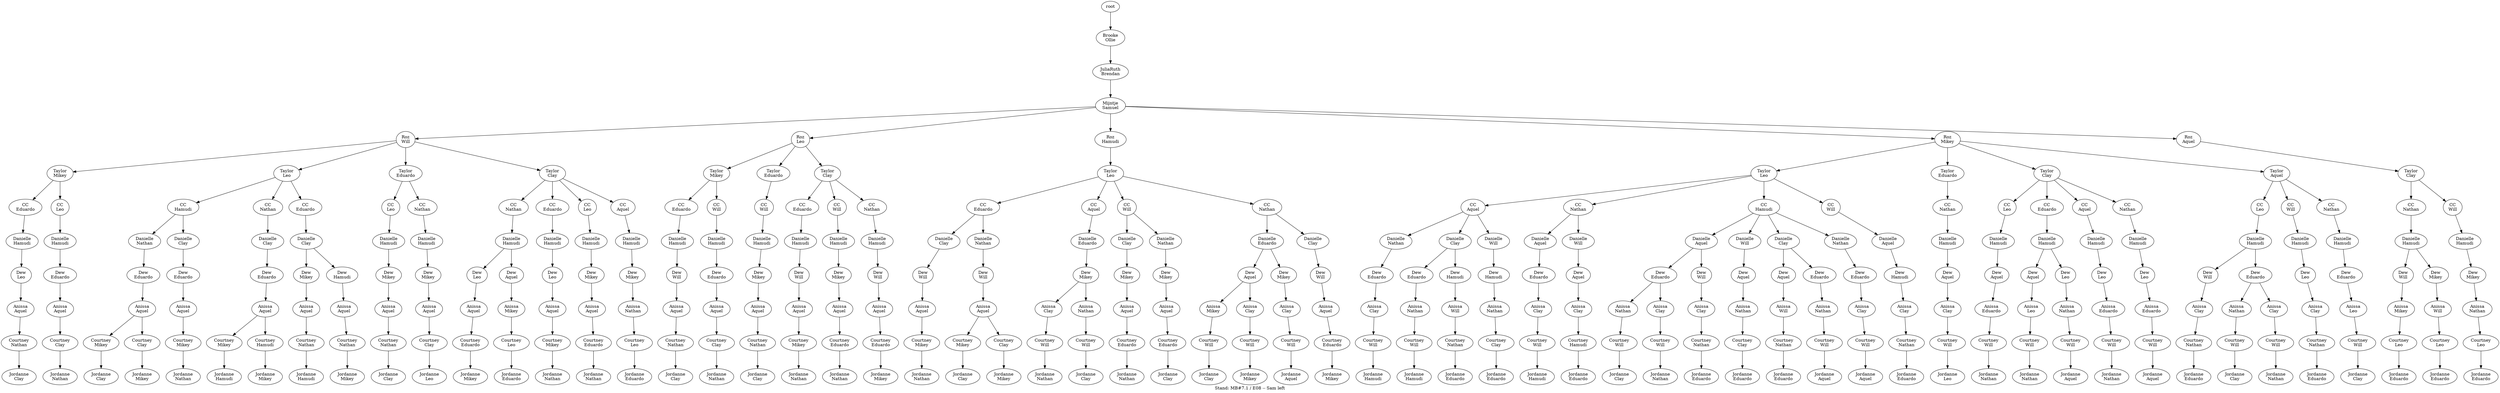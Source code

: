 digraph D { labelloc="b"; label="Stand: MB#7.1 / E08 -- Sam left"; ranksep=0.8;
"root/8"[label="Brooke\nOllie"]
"root" -> "root/8";
"root/8/1"[label="JuliaRuth\nBrendan"]
"root/8" -> "root/8/1";
"root/8/1/9"[label="Mijntje\nSamuel"]
"root/8/1" -> "root/8/1/9";
"root/8/1/9/10"[label="Roz\nWill"]
"root/8/1/9" -> "root/8/1/9/10";
"root/8/1/9/10/6"[label="Taylor\nMikey"]
"root/8/1/9/10" -> "root/8/1/9/10/6";
"root/8/1/9/10/6/3"[label="CC\nEduardo"]
"root/8/1/9/10/6" -> "root/8/1/9/10/6/3";
"root/8/1/9/10/6/3/4"[label="Danielle\nHamudi"]
"root/8/1/9/10/6/3" -> "root/8/1/9/10/6/3/4";
"root/8/1/9/10/6/3/4/5"[label="Dew\nLeo"]
"root/8/1/9/10/6/3/4" -> "root/8/1/9/10/6/3/4/5";
"root/8/1/9/10/6/3/4/5/0"[label="Anissa\nAquel"]
"root/8/1/9/10/6/3/4/5" -> "root/8/1/9/10/6/3/4/5/0";
"root/8/1/9/10/6/3/4/5/0/7"[label="Courtney\nNathan"]
"root/8/1/9/10/6/3/4/5/0" -> "root/8/1/9/10/6/3/4/5/0/7";
"root/8/1/9/10/6/3/4/5/0/7/2"[label="Jordanne\nClay"]
"root/8/1/9/10/6/3/4/5/0/7" -> "root/8/1/9/10/6/3/4/5/0/7/2";
"root/8/1/9/10/6/5"[label="CC\nLeo"]
"root/8/1/9/10/6" -> "root/8/1/9/10/6/5";
"root/8/1/9/10/6/5/4"[label="Danielle\nHamudi"]
"root/8/1/9/10/6/5" -> "root/8/1/9/10/6/5/4";
"root/8/1/9/10/6/5/4/3"[label="Dew\nEduardo"]
"root/8/1/9/10/6/5/4" -> "root/8/1/9/10/6/5/4/3";
"root/8/1/9/10/6/5/4/3/0"[label="Anissa\nAquel"]
"root/8/1/9/10/6/5/4/3" -> "root/8/1/9/10/6/5/4/3/0";
"root/8/1/9/10/6/5/4/3/0/2"[label="Courtney\nClay"]
"root/8/1/9/10/6/5/4/3/0" -> "root/8/1/9/10/6/5/4/3/0/2";
"root/8/1/9/10/6/5/4/3/0/2/7"[label="Jordanne\nNathan"]
"root/8/1/9/10/6/5/4/3/0/2" -> "root/8/1/9/10/6/5/4/3/0/2/7";
"root/8/1/9/5"[label="Roz\nLeo"]
"root/8/1/9" -> "root/8/1/9/5";
"root/8/1/9/5/6"[label="Taylor\nMikey"]
"root/8/1/9/5" -> "root/8/1/9/5/6";
"root/8/1/9/5/6/3"[label="CC\nEduardo"]
"root/8/1/9/5/6" -> "root/8/1/9/5/6/3";
"root/8/1/9/5/6/3/4"[label="Danielle\nHamudi"]
"root/8/1/9/5/6/3" -> "root/8/1/9/5/6/3/4";
"root/8/1/9/5/6/3/4/10"[label="Dew\nWill"]
"root/8/1/9/5/6/3/4" -> "root/8/1/9/5/6/3/4/10";
"root/8/1/9/5/6/3/4/10/0"[label="Anissa\nAquel"]
"root/8/1/9/5/6/3/4/10" -> "root/8/1/9/5/6/3/4/10/0";
"root/8/1/9/5/6/3/4/10/0/7"[label="Courtney\nNathan"]
"root/8/1/9/5/6/3/4/10/0" -> "root/8/1/9/5/6/3/4/10/0/7";
"root/8/1/9/5/6/3/4/10/0/7/2"[label="Jordanne\nClay"]
"root/8/1/9/5/6/3/4/10/0/7" -> "root/8/1/9/5/6/3/4/10/0/7/2";
"root/8/1/9/5/6/10"[label="CC\nWill"]
"root/8/1/9/5/6" -> "root/8/1/9/5/6/10";
"root/8/1/9/5/6/10/4"[label="Danielle\nHamudi"]
"root/8/1/9/5/6/10" -> "root/8/1/9/5/6/10/4";
"root/8/1/9/5/6/10/4/3"[label="Dew\nEduardo"]
"root/8/1/9/5/6/10/4" -> "root/8/1/9/5/6/10/4/3";
"root/8/1/9/5/6/10/4/3/0"[label="Anissa\nAquel"]
"root/8/1/9/5/6/10/4/3" -> "root/8/1/9/5/6/10/4/3/0";
"root/8/1/9/5/6/10/4/3/0/2"[label="Courtney\nClay"]
"root/8/1/9/5/6/10/4/3/0" -> "root/8/1/9/5/6/10/4/3/0/2";
"root/8/1/9/5/6/10/4/3/0/2/7"[label="Jordanne\nNathan"]
"root/8/1/9/5/6/10/4/3/0/2" -> "root/8/1/9/5/6/10/4/3/0/2/7";
"root/8/1/9/10/5"[label="Taylor\nLeo"]
"root/8/1/9/10" -> "root/8/1/9/10/5";
"root/8/1/9/10/5/4"[label="CC\nHamudi"]
"root/8/1/9/10/5" -> "root/8/1/9/10/5/4";
"root/8/1/9/10/5/4/7"[label="Danielle\nNathan"]
"root/8/1/9/10/5/4" -> "root/8/1/9/10/5/4/7";
"root/8/1/9/10/5/4/7/3"[label="Dew\nEduardo"]
"root/8/1/9/10/5/4/7" -> "root/8/1/9/10/5/4/7/3";
"root/8/1/9/10/5/4/7/3/0"[label="Anissa\nAquel"]
"root/8/1/9/10/5/4/7/3" -> "root/8/1/9/10/5/4/7/3/0";
"root/8/1/9/10/5/4/7/3/0/6"[label="Courtney\nMikey"]
"root/8/1/9/10/5/4/7/3/0" -> "root/8/1/9/10/5/4/7/3/0/6";
"root/8/1/9/10/5/4/7/3/0/6/2"[label="Jordanne\nClay"]
"root/8/1/9/10/5/4/7/3/0/6" -> "root/8/1/9/10/5/4/7/3/0/6/2";
"root/8/1/9/10/5/7"[label="CC\nNathan"]
"root/8/1/9/10/5" -> "root/8/1/9/10/5/7";
"root/8/1/9/10/5/7/2"[label="Danielle\nClay"]
"root/8/1/9/10/5/7" -> "root/8/1/9/10/5/7/2";
"root/8/1/9/10/5/7/2/3"[label="Dew\nEduardo"]
"root/8/1/9/10/5/7/2" -> "root/8/1/9/10/5/7/2/3";
"root/8/1/9/10/5/7/2/3/0"[label="Anissa\nAquel"]
"root/8/1/9/10/5/7/2/3" -> "root/8/1/9/10/5/7/2/3/0";
"root/8/1/9/10/5/7/2/3/0/6"[label="Courtney\nMikey"]
"root/8/1/9/10/5/7/2/3/0" -> "root/8/1/9/10/5/7/2/3/0/6";
"root/8/1/9/10/5/7/2/3/0/6/4"[label="Jordanne\nHamudi"]
"root/8/1/9/10/5/7/2/3/0/6" -> "root/8/1/9/10/5/7/2/3/0/6/4";
"root/8/1/9/10/5/3"[label="CC\nEduardo"]
"root/8/1/9/10/5" -> "root/8/1/9/10/5/3";
"root/8/1/9/10/5/3/2"[label="Danielle\nClay"]
"root/8/1/9/10/5/3" -> "root/8/1/9/10/5/3/2";
"root/8/1/9/10/5/3/2/6"[label="Dew\nMikey"]
"root/8/1/9/10/5/3/2" -> "root/8/1/9/10/5/3/2/6";
"root/8/1/9/10/5/3/2/6/0"[label="Anissa\nAquel"]
"root/8/1/9/10/5/3/2/6" -> "root/8/1/9/10/5/3/2/6/0";
"root/8/1/9/10/5/3/2/6/0/7"[label="Courtney\nNathan"]
"root/8/1/9/10/5/3/2/6/0" -> "root/8/1/9/10/5/3/2/6/0/7";
"root/8/1/9/10/5/3/2/6/0/7/4"[label="Jordanne\nHamudi"]
"root/8/1/9/10/5/3/2/6/0/7" -> "root/8/1/9/10/5/3/2/6/0/7/4";
"root/8/1/9/10/5/4/2"[label="Danielle\nClay"]
"root/8/1/9/10/5/4" -> "root/8/1/9/10/5/4/2";
"root/8/1/9/10/5/4/2/3"[label="Dew\nEduardo"]
"root/8/1/9/10/5/4/2" -> "root/8/1/9/10/5/4/2/3";
"root/8/1/9/10/5/4/2/3/0"[label="Anissa\nAquel"]
"root/8/1/9/10/5/4/2/3" -> "root/8/1/9/10/5/4/2/3/0";
"root/8/1/9/10/5/4/2/3/0/6"[label="Courtney\nMikey"]
"root/8/1/9/10/5/4/2/3/0" -> "root/8/1/9/10/5/4/2/3/0/6";
"root/8/1/9/10/5/4/2/3/0/6/7"[label="Jordanne\nNathan"]
"root/8/1/9/10/5/4/2/3/0/6" -> "root/8/1/9/10/5/4/2/3/0/6/7";
"root/8/1/9/10/5/3/2/4"[label="Dew\nHamudi"]
"root/8/1/9/10/5/3/2" -> "root/8/1/9/10/5/3/2/4";
"root/8/1/9/10/5/3/2/4/0"[label="Anissa\nAquel"]
"root/8/1/9/10/5/3/2/4" -> "root/8/1/9/10/5/3/2/4/0";
"root/8/1/9/10/5/3/2/4/0/7"[label="Courtney\nNathan"]
"root/8/1/9/10/5/3/2/4/0" -> "root/8/1/9/10/5/3/2/4/0/7";
"root/8/1/9/10/5/3/2/4/0/7/6"[label="Jordanne\nMikey"]
"root/8/1/9/10/5/3/2/4/0/7" -> "root/8/1/9/10/5/3/2/4/0/7/6";
"root/8/1/9/10/5/7/2/3/0/4"[label="Courtney\nHamudi"]
"root/8/1/9/10/5/7/2/3/0" -> "root/8/1/9/10/5/7/2/3/0/4";
"root/8/1/9/10/5/7/2/3/0/4/6"[label="Jordanne\nMikey"]
"root/8/1/9/10/5/7/2/3/0/4" -> "root/8/1/9/10/5/7/2/3/0/4/6";
"root/8/1/9/10/5/4/7/3/0/2"[label="Courtney\nClay"]
"root/8/1/9/10/5/4/7/3/0" -> "root/8/1/9/10/5/4/7/3/0/2";
"root/8/1/9/10/5/4/7/3/0/2/6"[label="Jordanne\nMikey"]
"root/8/1/9/10/5/4/7/3/0/2" -> "root/8/1/9/10/5/4/7/3/0/2/6";
"root/8/1/9/4"[label="Roz\nHamudi"]
"root/8/1/9" -> "root/8/1/9/4";
"root/8/1/9/4/5"[label="Taylor\nLeo"]
"root/8/1/9/4" -> "root/8/1/9/4/5";
"root/8/1/9/4/5/3"[label="CC\nEduardo"]
"root/8/1/9/4/5" -> "root/8/1/9/4/5/3";
"root/8/1/9/4/5/3/2"[label="Danielle\nClay"]
"root/8/1/9/4/5/3" -> "root/8/1/9/4/5/3/2";
"root/8/1/9/4/5/3/2/10"[label="Dew\nWill"]
"root/8/1/9/4/5/3/2" -> "root/8/1/9/4/5/3/2/10";
"root/8/1/9/4/5/3/2/10/0"[label="Anissa\nAquel"]
"root/8/1/9/4/5/3/2/10" -> "root/8/1/9/4/5/3/2/10/0";
"root/8/1/9/4/5/3/2/10/0/6"[label="Courtney\nMikey"]
"root/8/1/9/4/5/3/2/10/0" -> "root/8/1/9/4/5/3/2/10/0/6";
"root/8/1/9/4/5/3/2/10/0/6/7"[label="Jordanne\nNathan"]
"root/8/1/9/4/5/3/2/10/0/6" -> "root/8/1/9/4/5/3/2/10/0/6/7";
"root/8/1/9/4/5/0"[label="CC\nAquel"]
"root/8/1/9/4/5" -> "root/8/1/9/4/5/0";
"root/8/1/9/4/5/0/3"[label="Danielle\nEduardo"]
"root/8/1/9/4/5/0" -> "root/8/1/9/4/5/0/3";
"root/8/1/9/4/5/0/3/6"[label="Dew\nMikey"]
"root/8/1/9/4/5/0/3" -> "root/8/1/9/4/5/0/3/6";
"root/8/1/9/4/5/0/3/6/2"[label="Anissa\nClay"]
"root/8/1/9/4/5/0/3/6" -> "root/8/1/9/4/5/0/3/6/2";
"root/8/1/9/4/5/0/3/6/2/10"[label="Courtney\nWill"]
"root/8/1/9/4/5/0/3/6/2" -> "root/8/1/9/4/5/0/3/6/2/10";
"root/8/1/9/4/5/0/3/6/2/10/7"[label="Jordanne\nNathan"]
"root/8/1/9/4/5/0/3/6/2/10" -> "root/8/1/9/4/5/0/3/6/2/10/7";
"root/8/1/9/4/5/10"[label="CC\nWill"]
"root/8/1/9/4/5" -> "root/8/1/9/4/5/10";
"root/8/1/9/4/5/10/2"[label="Danielle\nClay"]
"root/8/1/9/4/5/10" -> "root/8/1/9/4/5/10/2";
"root/8/1/9/4/5/10/2/6"[label="Dew\nMikey"]
"root/8/1/9/4/5/10/2" -> "root/8/1/9/4/5/10/2/6";
"root/8/1/9/4/5/10/2/6/0"[label="Anissa\nAquel"]
"root/8/1/9/4/5/10/2/6" -> "root/8/1/9/4/5/10/2/6/0";
"root/8/1/9/4/5/10/2/6/0/3"[label="Courtney\nEduardo"]
"root/8/1/9/4/5/10/2/6/0" -> "root/8/1/9/4/5/10/2/6/0/3";
"root/8/1/9/4/5/10/2/6/0/3/7"[label="Jordanne\nNathan"]
"root/8/1/9/4/5/10/2/6/0/3" -> "root/8/1/9/4/5/10/2/6/0/3/7";
"root/8/1/9/4/5/7"[label="CC\nNathan"]
"root/8/1/9/4/5" -> "root/8/1/9/4/5/7";
"root/8/1/9/4/5/7/3"[label="Danielle\nEduardo"]
"root/8/1/9/4/5/7" -> "root/8/1/9/4/5/7/3";
"root/8/1/9/4/5/7/3/0"[label="Dew\nAquel"]
"root/8/1/9/4/5/7/3" -> "root/8/1/9/4/5/7/3/0";
"root/8/1/9/4/5/7/3/0/6"[label="Anissa\nMikey"]
"root/8/1/9/4/5/7/3/0" -> "root/8/1/9/4/5/7/3/0/6";
"root/8/1/9/4/5/7/3/0/6/10"[label="Courtney\nWill"]
"root/8/1/9/4/5/7/3/0/6" -> "root/8/1/9/4/5/7/3/0/6/10";
"root/8/1/9/4/5/7/3/0/6/10/2"[label="Jordanne\nClay"]
"root/8/1/9/4/5/7/3/0/6/10" -> "root/8/1/9/4/5/7/3/0/6/10/2";
"root/8/1/9/4/5/3/7"[label="Danielle\nNathan"]
"root/8/1/9/4/5/3" -> "root/8/1/9/4/5/3/7";
"root/8/1/9/4/5/3/7/10"[label="Dew\nWill"]
"root/8/1/9/4/5/3/7" -> "root/8/1/9/4/5/3/7/10";
"root/8/1/9/4/5/3/7/10/0"[label="Anissa\nAquel"]
"root/8/1/9/4/5/3/7/10" -> "root/8/1/9/4/5/3/7/10/0";
"root/8/1/9/4/5/3/7/10/0/6"[label="Courtney\nMikey"]
"root/8/1/9/4/5/3/7/10/0" -> "root/8/1/9/4/5/3/7/10/0/6";
"root/8/1/9/4/5/3/7/10/0/6/2"[label="Jordanne\nClay"]
"root/8/1/9/4/5/3/7/10/0/6" -> "root/8/1/9/4/5/3/7/10/0/6/2";
"root/8/1/9/4/5/10/7"[label="Danielle\nNathan"]
"root/8/1/9/4/5/10" -> "root/8/1/9/4/5/10/7";
"root/8/1/9/4/5/10/7/6"[label="Dew\nMikey"]
"root/8/1/9/4/5/10/7" -> "root/8/1/9/4/5/10/7/6";
"root/8/1/9/4/5/10/7/6/0"[label="Anissa\nAquel"]
"root/8/1/9/4/5/10/7/6" -> "root/8/1/9/4/5/10/7/6/0";
"root/8/1/9/4/5/10/7/6/0/3"[label="Courtney\nEduardo"]
"root/8/1/9/4/5/10/7/6/0" -> "root/8/1/9/4/5/10/7/6/0/3";
"root/8/1/9/4/5/10/7/6/0/3/2"[label="Jordanne\nClay"]
"root/8/1/9/4/5/10/7/6/0/3" -> "root/8/1/9/4/5/10/7/6/0/3/2";
"root/8/1/9/4/5/0/3/6/7"[label="Anissa\nNathan"]
"root/8/1/9/4/5/0/3/6" -> "root/8/1/9/4/5/0/3/6/7";
"root/8/1/9/4/5/0/3/6/7/10"[label="Courtney\nWill"]
"root/8/1/9/4/5/0/3/6/7" -> "root/8/1/9/4/5/0/3/6/7/10";
"root/8/1/9/4/5/0/3/6/7/10/2"[label="Jordanne\nClay"]
"root/8/1/9/4/5/0/3/6/7/10" -> "root/8/1/9/4/5/0/3/6/7/10/2";
"root/8/1/9/4/5/7/3/0/2"[label="Anissa\nClay"]
"root/8/1/9/4/5/7/3/0" -> "root/8/1/9/4/5/7/3/0/2";
"root/8/1/9/4/5/7/3/0/2/10"[label="Courtney\nWill"]
"root/8/1/9/4/5/7/3/0/2" -> "root/8/1/9/4/5/7/3/0/2/10";
"root/8/1/9/4/5/7/3/0/2/10/6"[label="Jordanne\nMikey"]
"root/8/1/9/4/5/7/3/0/2/10" -> "root/8/1/9/4/5/7/3/0/2/10/6";
"root/8/1/9/4/5/7/2"[label="Danielle\nClay"]
"root/8/1/9/4/5/7" -> "root/8/1/9/4/5/7/2";
"root/8/1/9/4/5/7/2/10"[label="Dew\nWill"]
"root/8/1/9/4/5/7/2" -> "root/8/1/9/4/5/7/2/10";
"root/8/1/9/4/5/7/2/10/0"[label="Anissa\nAquel"]
"root/8/1/9/4/5/7/2/10" -> "root/8/1/9/4/5/7/2/10/0";
"root/8/1/9/4/5/7/2/10/0/3"[label="Courtney\nEduardo"]
"root/8/1/9/4/5/7/2/10/0" -> "root/8/1/9/4/5/7/2/10/0/3";
"root/8/1/9/4/5/7/2/10/0/3/6"[label="Jordanne\nMikey"]
"root/8/1/9/4/5/7/2/10/0/3" -> "root/8/1/9/4/5/7/2/10/0/3/6";
"root/8/1/9/4/5/3/7/10/0/2"[label="Courtney\nClay"]
"root/8/1/9/4/5/3/7/10/0" -> "root/8/1/9/4/5/3/7/10/0/2";
"root/8/1/9/4/5/3/7/10/0/2/6"[label="Jordanne\nMikey"]
"root/8/1/9/4/5/3/7/10/0/2" -> "root/8/1/9/4/5/3/7/10/0/2/6";
"root/8/1/9/4/5/7/3/6"[label="Dew\nMikey"]
"root/8/1/9/4/5/7/3" -> "root/8/1/9/4/5/7/3/6";
"root/8/1/9/4/5/7/3/6/2"[label="Anissa\nClay"]
"root/8/1/9/4/5/7/3/6" -> "root/8/1/9/4/5/7/3/6/2";
"root/8/1/9/4/5/7/3/6/2/10"[label="Courtney\nWill"]
"root/8/1/9/4/5/7/3/6/2" -> "root/8/1/9/4/5/7/3/6/2/10";
"root/8/1/9/4/5/7/3/6/2/10/0"[label="Jordanne\nAquel"]
"root/8/1/9/4/5/7/3/6/2/10" -> "root/8/1/9/4/5/7/3/6/2/10/0";
"root/8/1/9/6"[label="Roz\nMikey"]
"root/8/1/9" -> "root/8/1/9/6";
"root/8/1/9/6/5"[label="Taylor\nLeo"]
"root/8/1/9/6" -> "root/8/1/9/6/5";
"root/8/1/9/6/5/0"[label="CC\nAquel"]
"root/8/1/9/6/5" -> "root/8/1/9/6/5/0";
"root/8/1/9/6/5/0/7"[label="Danielle\nNathan"]
"root/8/1/9/6/5/0" -> "root/8/1/9/6/5/0/7";
"root/8/1/9/6/5/0/7/3"[label="Dew\nEduardo"]
"root/8/1/9/6/5/0/7" -> "root/8/1/9/6/5/0/7/3";
"root/8/1/9/6/5/0/7/3/2"[label="Anissa\nClay"]
"root/8/1/9/6/5/0/7/3" -> "root/8/1/9/6/5/0/7/3/2";
"root/8/1/9/6/5/0/7/3/2/10"[label="Courtney\nWill"]
"root/8/1/9/6/5/0/7/3/2" -> "root/8/1/9/6/5/0/7/3/2/10";
"root/8/1/9/6/5/0/7/3/2/10/4"[label="Jordanne\nHamudi"]
"root/8/1/9/6/5/0/7/3/2/10" -> "root/8/1/9/6/5/0/7/3/2/10/4";
"root/8/1/9/6/5/0/2"[label="Danielle\nClay"]
"root/8/1/9/6/5/0" -> "root/8/1/9/6/5/0/2";
"root/8/1/9/6/5/0/2/3"[label="Dew\nEduardo"]
"root/8/1/9/6/5/0/2" -> "root/8/1/9/6/5/0/2/3";
"root/8/1/9/6/5/0/2/3/7"[label="Anissa\nNathan"]
"root/8/1/9/6/5/0/2/3" -> "root/8/1/9/6/5/0/2/3/7";
"root/8/1/9/6/5/0/2/3/7/10"[label="Courtney\nWill"]
"root/8/1/9/6/5/0/2/3/7" -> "root/8/1/9/6/5/0/2/3/7/10";
"root/8/1/9/6/5/0/2/3/7/10/4"[label="Jordanne\nHamudi"]
"root/8/1/9/6/5/0/2/3/7/10" -> "root/8/1/9/6/5/0/2/3/7/10/4";
"root/8/1/9/6/5/7"[label="CC\nNathan"]
"root/8/1/9/6/5" -> "root/8/1/9/6/5/7";
"root/8/1/9/6/5/7/0"[label="Danielle\nAquel"]
"root/8/1/9/6/5/7" -> "root/8/1/9/6/5/7/0";
"root/8/1/9/6/5/7/0/3"[label="Dew\nEduardo"]
"root/8/1/9/6/5/7/0" -> "root/8/1/9/6/5/7/0/3";
"root/8/1/9/6/5/7/0/3/2"[label="Anissa\nClay"]
"root/8/1/9/6/5/7/0/3" -> "root/8/1/9/6/5/7/0/3/2";
"root/8/1/9/6/5/7/0/3/2/10"[label="Courtney\nWill"]
"root/8/1/9/6/5/7/0/3/2" -> "root/8/1/9/6/5/7/0/3/2/10";
"root/8/1/9/6/5/7/0/3/2/10/4"[label="Jordanne\nHamudi"]
"root/8/1/9/6/5/7/0/3/2/10" -> "root/8/1/9/6/5/7/0/3/2/10/4";
"root/8/1/9/6/5/4"[label="CC\nHamudi"]
"root/8/1/9/6/5" -> "root/8/1/9/6/5/4";
"root/8/1/9/6/5/4/0"[label="Danielle\nAquel"]
"root/8/1/9/6/5/4" -> "root/8/1/9/6/5/4/0";
"root/8/1/9/6/5/4/0/3"[label="Dew\nEduardo"]
"root/8/1/9/6/5/4/0" -> "root/8/1/9/6/5/4/0/3";
"root/8/1/9/6/5/4/0/3/7"[label="Anissa\nNathan"]
"root/8/1/9/6/5/4/0/3" -> "root/8/1/9/6/5/4/0/3/7";
"root/8/1/9/6/5/4/0/3/7/10"[label="Courtney\nWill"]
"root/8/1/9/6/5/4/0/3/7" -> "root/8/1/9/6/5/4/0/3/7/10";
"root/8/1/9/6/5/4/0/3/7/10/2"[label="Jordanne\nClay"]
"root/8/1/9/6/5/4/0/3/7/10" -> "root/8/1/9/6/5/4/0/3/7/10/2";
"root/8/1/9/6/5/10"[label="CC\nWill"]
"root/8/1/9/6/5" -> "root/8/1/9/6/5/10";
"root/8/1/9/6/5/10/0"[label="Danielle\nAquel"]
"root/8/1/9/6/5/10" -> "root/8/1/9/6/5/10/0";
"root/8/1/9/6/5/10/0/4"[label="Dew\nHamudi"]
"root/8/1/9/6/5/10/0" -> "root/8/1/9/6/5/10/0/4";
"root/8/1/9/6/5/10/0/4/2"[label="Anissa\nClay"]
"root/8/1/9/6/5/10/0/4" -> "root/8/1/9/6/5/10/0/4/2";
"root/8/1/9/6/5/10/0/4/2/7"[label="Courtney\nNathan"]
"root/8/1/9/6/5/10/0/4/2" -> "root/8/1/9/6/5/10/0/4/2/7";
"root/8/1/9/6/5/10/0/4/2/7/3"[label="Jordanne\nEduardo"]
"root/8/1/9/6/5/10/0/4/2/7" -> "root/8/1/9/6/5/10/0/4/2/7/3";
"root/8/1/9/6/5/0/10"[label="Danielle\nWill"]
"root/8/1/9/6/5/0" -> "root/8/1/9/6/5/0/10";
"root/8/1/9/6/5/0/10/4"[label="Dew\nHamudi"]
"root/8/1/9/6/5/0/10" -> "root/8/1/9/6/5/0/10/4";
"root/8/1/9/6/5/0/10/4/7"[label="Anissa\nNathan"]
"root/8/1/9/6/5/0/10/4" -> "root/8/1/9/6/5/0/10/4/7";
"root/8/1/9/6/5/0/10/4/7/2"[label="Courtney\nClay"]
"root/8/1/9/6/5/0/10/4/7" -> "root/8/1/9/6/5/0/10/4/7/2";
"root/8/1/9/6/5/0/10/4/7/2/3"[label="Jordanne\nEduardo"]
"root/8/1/9/6/5/0/10/4/7/2" -> "root/8/1/9/6/5/0/10/4/7/2/3";
"root/8/1/9/6/5/0/2/4"[label="Dew\nHamudi"]
"root/8/1/9/6/5/0/2" -> "root/8/1/9/6/5/0/2/4";
"root/8/1/9/6/5/0/2/4/10"[label="Anissa\nWill"]
"root/8/1/9/6/5/0/2/4" -> "root/8/1/9/6/5/0/2/4/10";
"root/8/1/9/6/5/0/2/4/10/7"[label="Courtney\nNathan"]
"root/8/1/9/6/5/0/2/4/10" -> "root/8/1/9/6/5/0/2/4/10/7";
"root/8/1/9/6/5/0/2/4/10/7/3"[label="Jordanne\nEduardo"]
"root/8/1/9/6/5/0/2/4/10/7" -> "root/8/1/9/6/5/0/2/4/10/7/3";
"root/8/1/9/6/5/7/10"[label="Danielle\nWill"]
"root/8/1/9/6/5/7" -> "root/8/1/9/6/5/7/10";
"root/8/1/9/6/5/7/10/0"[label="Dew\nAquel"]
"root/8/1/9/6/5/7/10" -> "root/8/1/9/6/5/7/10/0";
"root/8/1/9/6/5/7/10/0/2"[label="Anissa\nClay"]
"root/8/1/9/6/5/7/10/0" -> "root/8/1/9/6/5/7/10/0/2";
"root/8/1/9/6/5/7/10/0/2/4"[label="Courtney\nHamudi"]
"root/8/1/9/6/5/7/10/0/2" -> "root/8/1/9/6/5/7/10/0/2/4";
"root/8/1/9/6/5/7/10/0/2/4/3"[label="Jordanne\nEduardo"]
"root/8/1/9/6/5/7/10/0/2/4" -> "root/8/1/9/6/5/7/10/0/2/4/3";
"root/8/1/9/6/5/4/10"[label="Danielle\nWill"]
"root/8/1/9/6/5/4" -> "root/8/1/9/6/5/4/10";
"root/8/1/9/6/5/4/10/0"[label="Dew\nAquel"]
"root/8/1/9/6/5/4/10" -> "root/8/1/9/6/5/4/10/0";
"root/8/1/9/6/5/4/10/0/7"[label="Anissa\nNathan"]
"root/8/1/9/6/5/4/10/0" -> "root/8/1/9/6/5/4/10/0/7";
"root/8/1/9/6/5/4/10/0/7/2"[label="Courtney\nClay"]
"root/8/1/9/6/5/4/10/0/7" -> "root/8/1/9/6/5/4/10/0/7/2";
"root/8/1/9/6/5/4/10/0/7/2/3"[label="Jordanne\nEduardo"]
"root/8/1/9/6/5/4/10/0/7/2" -> "root/8/1/9/6/5/4/10/0/7/2/3";
"root/8/1/9/6/5/4/2"[label="Danielle\nClay"]
"root/8/1/9/6/5/4" -> "root/8/1/9/6/5/4/2";
"root/8/1/9/6/5/4/2/0"[label="Dew\nAquel"]
"root/8/1/9/6/5/4/2" -> "root/8/1/9/6/5/4/2/0";
"root/8/1/9/6/5/4/2/0/10"[label="Anissa\nWill"]
"root/8/1/9/6/5/4/2/0" -> "root/8/1/9/6/5/4/2/0/10";
"root/8/1/9/6/5/4/2/0/10/7"[label="Courtney\nNathan"]
"root/8/1/9/6/5/4/2/0/10" -> "root/8/1/9/6/5/4/2/0/10/7";
"root/8/1/9/6/5/4/2/0/10/7/3"[label="Jordanne\nEduardo"]
"root/8/1/9/6/5/4/2/0/10/7" -> "root/8/1/9/6/5/4/2/0/10/7/3";
"root/8/1/9/6/5/4/0/10"[label="Dew\nWill"]
"root/8/1/9/6/5/4/0" -> "root/8/1/9/6/5/4/0/10";
"root/8/1/9/6/5/4/0/10/2"[label="Anissa\nClay"]
"root/8/1/9/6/5/4/0/10" -> "root/8/1/9/6/5/4/0/10/2";
"root/8/1/9/6/5/4/0/10/2/7"[label="Courtney\nNathan"]
"root/8/1/9/6/5/4/0/10/2" -> "root/8/1/9/6/5/4/0/10/2/7";
"root/8/1/9/6/5/4/0/10/2/7/3"[label="Jordanne\nEduardo"]
"root/8/1/9/6/5/4/0/10/2/7" -> "root/8/1/9/6/5/4/0/10/2/7/3";
"root/8/1/9/6/5/4/0/3/2"[label="Anissa\nClay"]
"root/8/1/9/6/5/4/0/3" -> "root/8/1/9/6/5/4/0/3/2";
"root/8/1/9/6/5/4/0/3/2/10"[label="Courtney\nWill"]
"root/8/1/9/6/5/4/0/3/2" -> "root/8/1/9/6/5/4/0/3/2/10";
"root/8/1/9/6/5/4/0/3/2/10/7"[label="Jordanne\nNathan"]
"root/8/1/9/6/5/4/0/3/2/10" -> "root/8/1/9/6/5/4/0/3/2/10/7";
"root/8/1/9/6/5/4/2/3"[label="Dew\nEduardo"]
"root/8/1/9/6/5/4/2" -> "root/8/1/9/6/5/4/2/3";
"root/8/1/9/6/5/4/2/3/7"[label="Anissa\nNathan"]
"root/8/1/9/6/5/4/2/3" -> "root/8/1/9/6/5/4/2/3/7";
"root/8/1/9/6/5/4/2/3/7/10"[label="Courtney\nWill"]
"root/8/1/9/6/5/4/2/3/7" -> "root/8/1/9/6/5/4/2/3/7/10";
"root/8/1/9/6/5/4/2/3/7/10/0"[label="Jordanne\nAquel"]
"root/8/1/9/6/5/4/2/3/7/10" -> "root/8/1/9/6/5/4/2/3/7/10/0";
"root/8/1/9/6/5/4/7"[label="Danielle\nNathan"]
"root/8/1/9/6/5/4" -> "root/8/1/9/6/5/4/7";
"root/8/1/9/6/5/4/7/3"[label="Dew\nEduardo"]
"root/8/1/9/6/5/4/7" -> "root/8/1/9/6/5/4/7/3";
"root/8/1/9/6/5/4/7/3/2"[label="Anissa\nClay"]
"root/8/1/9/6/5/4/7/3" -> "root/8/1/9/6/5/4/7/3/2";
"root/8/1/9/6/5/4/7/3/2/10"[label="Courtney\nWill"]
"root/8/1/9/6/5/4/7/3/2" -> "root/8/1/9/6/5/4/7/3/2/10";
"root/8/1/9/6/5/4/7/3/2/10/0"[label="Jordanne\nAquel"]
"root/8/1/9/6/5/4/7/3/2/10" -> "root/8/1/9/6/5/4/7/3/2/10/0";
"root/8/1/9/5/3"[label="Taylor\nEduardo"]
"root/8/1/9/5" -> "root/8/1/9/5/3";
"root/8/1/9/5/3/10"[label="CC\nWill"]
"root/8/1/9/5/3" -> "root/8/1/9/5/3/10";
"root/8/1/9/5/3/10/4"[label="Danielle\nHamudi"]
"root/8/1/9/5/3/10" -> "root/8/1/9/5/3/10/4";
"root/8/1/9/5/3/10/4/6"[label="Dew\nMikey"]
"root/8/1/9/5/3/10/4" -> "root/8/1/9/5/3/10/4/6";
"root/8/1/9/5/3/10/4/6/0"[label="Anissa\nAquel"]
"root/8/1/9/5/3/10/4/6" -> "root/8/1/9/5/3/10/4/6/0";
"root/8/1/9/5/3/10/4/6/0/7"[label="Courtney\nNathan"]
"root/8/1/9/5/3/10/4/6/0" -> "root/8/1/9/5/3/10/4/6/0/7";
"root/8/1/9/5/3/10/4/6/0/7/2"[label="Jordanne\nClay"]
"root/8/1/9/5/3/10/4/6/0/7" -> "root/8/1/9/5/3/10/4/6/0/7/2";
"root/8/1/9/6/3"[label="Taylor\nEduardo"]
"root/8/1/9/6" -> "root/8/1/9/6/3";
"root/8/1/9/6/3/7"[label="CC\nNathan"]
"root/8/1/9/6/3" -> "root/8/1/9/6/3/7";
"root/8/1/9/6/3/7/4"[label="Danielle\nHamudi"]
"root/8/1/9/6/3/7" -> "root/8/1/9/6/3/7/4";
"root/8/1/9/6/3/7/4/0"[label="Dew\nAquel"]
"root/8/1/9/6/3/7/4" -> "root/8/1/9/6/3/7/4/0";
"root/8/1/9/6/3/7/4/0/2"[label="Anissa\nClay"]
"root/8/1/9/6/3/7/4/0" -> "root/8/1/9/6/3/7/4/0/2";
"root/8/1/9/6/3/7/4/0/2/10"[label="Courtney\nWill"]
"root/8/1/9/6/3/7/4/0/2" -> "root/8/1/9/6/3/7/4/0/2/10";
"root/8/1/9/6/3/7/4/0/2/10/5"[label="Jordanne\nLeo"]
"root/8/1/9/6/3/7/4/0/2/10" -> "root/8/1/9/6/3/7/4/0/2/10/5";
"root/8/1/9/10/3"[label="Taylor\nEduardo"]
"root/8/1/9/10" -> "root/8/1/9/10/3";
"root/8/1/9/10/3/5"[label="CC\nLeo"]
"root/8/1/9/10/3" -> "root/8/1/9/10/3/5";
"root/8/1/9/10/3/5/4"[label="Danielle\nHamudi"]
"root/8/1/9/10/3/5" -> "root/8/1/9/10/3/5/4";
"root/8/1/9/10/3/5/4/6"[label="Dew\nMikey"]
"root/8/1/9/10/3/5/4" -> "root/8/1/9/10/3/5/4/6";
"root/8/1/9/10/3/5/4/6/0"[label="Anissa\nAquel"]
"root/8/1/9/10/3/5/4/6" -> "root/8/1/9/10/3/5/4/6/0";
"root/8/1/9/10/3/5/4/6/0/7"[label="Courtney\nNathan"]
"root/8/1/9/10/3/5/4/6/0" -> "root/8/1/9/10/3/5/4/6/0/7";
"root/8/1/9/10/3/5/4/6/0/7/2"[label="Jordanne\nClay"]
"root/8/1/9/10/3/5/4/6/0/7" -> "root/8/1/9/10/3/5/4/6/0/7/2";
"root/8/1/9/10/3/7"[label="CC\nNathan"]
"root/8/1/9/10/3" -> "root/8/1/9/10/3/7";
"root/8/1/9/10/3/7/4"[label="Danielle\nHamudi"]
"root/8/1/9/10/3/7" -> "root/8/1/9/10/3/7/4";
"root/8/1/9/10/3/7/4/6"[label="Dew\nMikey"]
"root/8/1/9/10/3/7/4" -> "root/8/1/9/10/3/7/4/6";
"root/8/1/9/10/3/7/4/6/0"[label="Anissa\nAquel"]
"root/8/1/9/10/3/7/4/6" -> "root/8/1/9/10/3/7/4/6/0";
"root/8/1/9/10/3/7/4/6/0/2"[label="Courtney\nClay"]
"root/8/1/9/10/3/7/4/6/0" -> "root/8/1/9/10/3/7/4/6/0/2";
"root/8/1/9/10/3/7/4/6/0/2/5"[label="Jordanne\nLeo"]
"root/8/1/9/10/3/7/4/6/0/2" -> "root/8/1/9/10/3/7/4/6/0/2/5";
"root/8/1/9/5/2"[label="Taylor\nClay"]
"root/8/1/9/5" -> "root/8/1/9/5/2";
"root/8/1/9/5/2/3"[label="CC\nEduardo"]
"root/8/1/9/5/2" -> "root/8/1/9/5/2/3";
"root/8/1/9/5/2/3/4"[label="Danielle\nHamudi"]
"root/8/1/9/5/2/3" -> "root/8/1/9/5/2/3/4";
"root/8/1/9/5/2/3/4/10"[label="Dew\nWill"]
"root/8/1/9/5/2/3/4" -> "root/8/1/9/5/2/3/4/10";
"root/8/1/9/5/2/3/4/10/0"[label="Anissa\nAquel"]
"root/8/1/9/5/2/3/4/10" -> "root/8/1/9/5/2/3/4/10/0";
"root/8/1/9/5/2/3/4/10/0/6"[label="Courtney\nMikey"]
"root/8/1/9/5/2/3/4/10/0" -> "root/8/1/9/5/2/3/4/10/0/6";
"root/8/1/9/5/2/3/4/10/0/6/7"[label="Jordanne\nNathan"]
"root/8/1/9/5/2/3/4/10/0/6" -> "root/8/1/9/5/2/3/4/10/0/6/7";
"root/8/1/9/5/2/10"[label="CC\nWill"]
"root/8/1/9/5/2" -> "root/8/1/9/5/2/10";
"root/8/1/9/5/2/10/4"[label="Danielle\nHamudi"]
"root/8/1/9/5/2/10" -> "root/8/1/9/5/2/10/4";
"root/8/1/9/5/2/10/4/6"[label="Dew\nMikey"]
"root/8/1/9/5/2/10/4" -> "root/8/1/9/5/2/10/4/6";
"root/8/1/9/5/2/10/4/6/0"[label="Anissa\nAquel"]
"root/8/1/9/5/2/10/4/6" -> "root/8/1/9/5/2/10/4/6/0";
"root/8/1/9/5/2/10/4/6/0/3"[label="Courtney\nEduardo"]
"root/8/1/9/5/2/10/4/6/0" -> "root/8/1/9/5/2/10/4/6/0/3";
"root/8/1/9/5/2/10/4/6/0/3/7"[label="Jordanne\nNathan"]
"root/8/1/9/5/2/10/4/6/0/3" -> "root/8/1/9/5/2/10/4/6/0/3/7";
"root/8/1/9/5/2/7"[label="CC\nNathan"]
"root/8/1/9/5/2" -> "root/8/1/9/5/2/7";
"root/8/1/9/5/2/7/4"[label="Danielle\nHamudi"]
"root/8/1/9/5/2/7" -> "root/8/1/9/5/2/7/4";
"root/8/1/9/5/2/7/4/10"[label="Dew\nWill"]
"root/8/1/9/5/2/7/4" -> "root/8/1/9/5/2/7/4/10";
"root/8/1/9/5/2/7/4/10/0"[label="Anissa\nAquel"]
"root/8/1/9/5/2/7/4/10" -> "root/8/1/9/5/2/7/4/10/0";
"root/8/1/9/5/2/7/4/10/0/3"[label="Courtney\nEduardo"]
"root/8/1/9/5/2/7/4/10/0" -> "root/8/1/9/5/2/7/4/10/0/3";
"root/8/1/9/5/2/7/4/10/0/3/6"[label="Jordanne\nMikey"]
"root/8/1/9/5/2/7/4/10/0/3" -> "root/8/1/9/5/2/7/4/10/0/3/6";
"root/8/1/9/6/2"[label="Taylor\nClay"]
"root/8/1/9/6" -> "root/8/1/9/6/2";
"root/8/1/9/6/2/5"[label="CC\nLeo"]
"root/8/1/9/6/2" -> "root/8/1/9/6/2/5";
"root/8/1/9/6/2/5/4"[label="Danielle\nHamudi"]
"root/8/1/9/6/2/5" -> "root/8/1/9/6/2/5/4";
"root/8/1/9/6/2/5/4/0"[label="Dew\nAquel"]
"root/8/1/9/6/2/5/4" -> "root/8/1/9/6/2/5/4/0";
"root/8/1/9/6/2/5/4/0/3"[label="Anissa\nEduardo"]
"root/8/1/9/6/2/5/4/0" -> "root/8/1/9/6/2/5/4/0/3";
"root/8/1/9/6/2/5/4/0/3/10"[label="Courtney\nWill"]
"root/8/1/9/6/2/5/4/0/3" -> "root/8/1/9/6/2/5/4/0/3/10";
"root/8/1/9/6/2/5/4/0/3/10/7"[label="Jordanne\nNathan"]
"root/8/1/9/6/2/5/4/0/3/10" -> "root/8/1/9/6/2/5/4/0/3/10/7";
"root/8/1/9/6/2/3"[label="CC\nEduardo"]
"root/8/1/9/6/2" -> "root/8/1/9/6/2/3";
"root/8/1/9/6/2/3/4"[label="Danielle\nHamudi"]
"root/8/1/9/6/2/3" -> "root/8/1/9/6/2/3/4";
"root/8/1/9/6/2/3/4/0"[label="Dew\nAquel"]
"root/8/1/9/6/2/3/4" -> "root/8/1/9/6/2/3/4/0";
"root/8/1/9/6/2/3/4/0/5"[label="Anissa\nLeo"]
"root/8/1/9/6/2/3/4/0" -> "root/8/1/9/6/2/3/4/0/5";
"root/8/1/9/6/2/3/4/0/5/10"[label="Courtney\nWill"]
"root/8/1/9/6/2/3/4/0/5" -> "root/8/1/9/6/2/3/4/0/5/10";
"root/8/1/9/6/2/3/4/0/5/10/7"[label="Jordanne\nNathan"]
"root/8/1/9/6/2/3/4/0/5/10" -> "root/8/1/9/6/2/3/4/0/5/10/7";
"root/8/1/9/6/2/0"[label="CC\nAquel"]
"root/8/1/9/6/2" -> "root/8/1/9/6/2/0";
"root/8/1/9/6/2/0/4"[label="Danielle\nHamudi"]
"root/8/1/9/6/2/0" -> "root/8/1/9/6/2/0/4";
"root/8/1/9/6/2/0/4/5"[label="Dew\nLeo"]
"root/8/1/9/6/2/0/4" -> "root/8/1/9/6/2/0/4/5";
"root/8/1/9/6/2/0/4/5/3"[label="Anissa\nEduardo"]
"root/8/1/9/6/2/0/4/5" -> "root/8/1/9/6/2/0/4/5/3";
"root/8/1/9/6/2/0/4/5/3/10"[label="Courtney\nWill"]
"root/8/1/9/6/2/0/4/5/3" -> "root/8/1/9/6/2/0/4/5/3/10";
"root/8/1/9/6/2/0/4/5/3/10/7"[label="Jordanne\nNathan"]
"root/8/1/9/6/2/0/4/5/3/10" -> "root/8/1/9/6/2/0/4/5/3/10/7";
"root/8/1/9/6/2/3/4/5"[label="Dew\nLeo"]
"root/8/1/9/6/2/3/4" -> "root/8/1/9/6/2/3/4/5";
"root/8/1/9/6/2/3/4/5/7"[label="Anissa\nNathan"]
"root/8/1/9/6/2/3/4/5" -> "root/8/1/9/6/2/3/4/5/7";
"root/8/1/9/6/2/3/4/5/7/10"[label="Courtney\nWill"]
"root/8/1/9/6/2/3/4/5/7" -> "root/8/1/9/6/2/3/4/5/7/10";
"root/8/1/9/6/2/3/4/5/7/10/0"[label="Jordanne\nAquel"]
"root/8/1/9/6/2/3/4/5/7/10" -> "root/8/1/9/6/2/3/4/5/7/10/0";
"root/8/1/9/6/2/7"[label="CC\nNathan"]
"root/8/1/9/6/2" -> "root/8/1/9/6/2/7";
"root/8/1/9/6/2/7/4"[label="Danielle\nHamudi"]
"root/8/1/9/6/2/7" -> "root/8/1/9/6/2/7/4";
"root/8/1/9/6/2/7/4/5"[label="Dew\nLeo"]
"root/8/1/9/6/2/7/4" -> "root/8/1/9/6/2/7/4/5";
"root/8/1/9/6/2/7/4/5/3"[label="Anissa\nEduardo"]
"root/8/1/9/6/2/7/4/5" -> "root/8/1/9/6/2/7/4/5/3";
"root/8/1/9/6/2/7/4/5/3/10"[label="Courtney\nWill"]
"root/8/1/9/6/2/7/4/5/3" -> "root/8/1/9/6/2/7/4/5/3/10";
"root/8/1/9/6/2/7/4/5/3/10/0"[label="Jordanne\nAquel"]
"root/8/1/9/6/2/7/4/5/3/10" -> "root/8/1/9/6/2/7/4/5/3/10/0";
"root/8/1/9/10/2"[label="Taylor\nClay"]
"root/8/1/9/10" -> "root/8/1/9/10/2";
"root/8/1/9/10/2/7"[label="CC\nNathan"]
"root/8/1/9/10/2" -> "root/8/1/9/10/2/7";
"root/8/1/9/10/2/7/4"[label="Danielle\nHamudi"]
"root/8/1/9/10/2/7" -> "root/8/1/9/10/2/7/4";
"root/8/1/9/10/2/7/4/5"[label="Dew\nLeo"]
"root/8/1/9/10/2/7/4" -> "root/8/1/9/10/2/7/4/5";
"root/8/1/9/10/2/7/4/5/0"[label="Anissa\nAquel"]
"root/8/1/9/10/2/7/4/5" -> "root/8/1/9/10/2/7/4/5/0";
"root/8/1/9/10/2/7/4/5/0/3"[label="Courtney\nEduardo"]
"root/8/1/9/10/2/7/4/5/0" -> "root/8/1/9/10/2/7/4/5/0/3";
"root/8/1/9/10/2/7/4/5/0/3/6"[label="Jordanne\nMikey"]
"root/8/1/9/10/2/7/4/5/0/3" -> "root/8/1/9/10/2/7/4/5/0/3/6";
"root/8/1/9/10/2/3"[label="CC\nEduardo"]
"root/8/1/9/10/2" -> "root/8/1/9/10/2/3";
"root/8/1/9/10/2/3/4"[label="Danielle\nHamudi"]
"root/8/1/9/10/2/3" -> "root/8/1/9/10/2/3/4";
"root/8/1/9/10/2/3/4/5"[label="Dew\nLeo"]
"root/8/1/9/10/2/3/4" -> "root/8/1/9/10/2/3/4/5";
"root/8/1/9/10/2/3/4/5/0"[label="Anissa\nAquel"]
"root/8/1/9/10/2/3/4/5" -> "root/8/1/9/10/2/3/4/5/0";
"root/8/1/9/10/2/3/4/5/0/6"[label="Courtney\nMikey"]
"root/8/1/9/10/2/3/4/5/0" -> "root/8/1/9/10/2/3/4/5/0/6";
"root/8/1/9/10/2/3/4/5/0/6/7"[label="Jordanne\nNathan"]
"root/8/1/9/10/2/3/4/5/0/6" -> "root/8/1/9/10/2/3/4/5/0/6/7";
"root/8/1/9/10/2/5"[label="CC\nLeo"]
"root/8/1/9/10/2" -> "root/8/1/9/10/2/5";
"root/8/1/9/10/2/5/4"[label="Danielle\nHamudi"]
"root/8/1/9/10/2/5" -> "root/8/1/9/10/2/5/4";
"root/8/1/9/10/2/5/4/6"[label="Dew\nMikey"]
"root/8/1/9/10/2/5/4" -> "root/8/1/9/10/2/5/4/6";
"root/8/1/9/10/2/5/4/6/0"[label="Anissa\nAquel"]
"root/8/1/9/10/2/5/4/6" -> "root/8/1/9/10/2/5/4/6/0";
"root/8/1/9/10/2/5/4/6/0/3"[label="Courtney\nEduardo"]
"root/8/1/9/10/2/5/4/6/0" -> "root/8/1/9/10/2/5/4/6/0/3";
"root/8/1/9/10/2/5/4/6/0/3/7"[label="Jordanne\nNathan"]
"root/8/1/9/10/2/5/4/6/0/3" -> "root/8/1/9/10/2/5/4/6/0/3/7";
"root/8/1/9/10/2/0"[label="CC\nAquel"]
"root/8/1/9/10/2" -> "root/8/1/9/10/2/0";
"root/8/1/9/10/2/0/4"[label="Danielle\nHamudi"]
"root/8/1/9/10/2/0" -> "root/8/1/9/10/2/0/4";
"root/8/1/9/10/2/0/4/6"[label="Dew\nMikey"]
"root/8/1/9/10/2/0/4" -> "root/8/1/9/10/2/0/4/6";
"root/8/1/9/10/2/0/4/6/7"[label="Anissa\nNathan"]
"root/8/1/9/10/2/0/4/6" -> "root/8/1/9/10/2/0/4/6/7";
"root/8/1/9/10/2/0/4/6/7/5"[label="Courtney\nLeo"]
"root/8/1/9/10/2/0/4/6/7" -> "root/8/1/9/10/2/0/4/6/7/5";
"root/8/1/9/10/2/0/4/6/7/5/3"[label="Jordanne\nEduardo"]
"root/8/1/9/10/2/0/4/6/7/5" -> "root/8/1/9/10/2/0/4/6/7/5/3";
"root/8/1/9/10/2/7/4/0"[label="Dew\nAquel"]
"root/8/1/9/10/2/7/4" -> "root/8/1/9/10/2/7/4/0";
"root/8/1/9/10/2/7/4/0/6"[label="Anissa\nMikey"]
"root/8/1/9/10/2/7/4/0" -> "root/8/1/9/10/2/7/4/0/6";
"root/8/1/9/10/2/7/4/0/6/5"[label="Courtney\nLeo"]
"root/8/1/9/10/2/7/4/0/6" -> "root/8/1/9/10/2/7/4/0/6/5";
"root/8/1/9/10/2/7/4/0/6/5/3"[label="Jordanne\nEduardo"]
"root/8/1/9/10/2/7/4/0/6/5" -> "root/8/1/9/10/2/7/4/0/6/5/3";
"root/8/1/9/0"[label="Roz\nAquel"]
"root/8/1/9" -> "root/8/1/9/0";
"root/8/1/9/0/2"[label="Taylor\nClay"]
"root/8/1/9/0" -> "root/8/1/9/0/2";
"root/8/1/9/0/2/7"[label="CC\nNathan"]
"root/8/1/9/0/2" -> "root/8/1/9/0/2/7";
"root/8/1/9/0/2/7/4"[label="Danielle\nHamudi"]
"root/8/1/9/0/2/7" -> "root/8/1/9/0/2/7/4";
"root/8/1/9/0/2/7/4/10"[label="Dew\nWill"]
"root/8/1/9/0/2/7/4" -> "root/8/1/9/0/2/7/4/10";
"root/8/1/9/0/2/7/4/10/6"[label="Anissa\nMikey"]
"root/8/1/9/0/2/7/4/10" -> "root/8/1/9/0/2/7/4/10/6";
"root/8/1/9/0/2/7/4/10/6/5"[label="Courtney\nLeo"]
"root/8/1/9/0/2/7/4/10/6" -> "root/8/1/9/0/2/7/4/10/6/5";
"root/8/1/9/0/2/7/4/10/6/5/3"[label="Jordanne\nEduardo"]
"root/8/1/9/0/2/7/4/10/6/5" -> "root/8/1/9/0/2/7/4/10/6/5/3";
"root/8/1/9/0/2/10"[label="CC\nWill"]
"root/8/1/9/0/2" -> "root/8/1/9/0/2/10";
"root/8/1/9/0/2/10/4"[label="Danielle\nHamudi"]
"root/8/1/9/0/2/10" -> "root/8/1/9/0/2/10/4";
"root/8/1/9/0/2/10/4/6"[label="Dew\nMikey"]
"root/8/1/9/0/2/10/4" -> "root/8/1/9/0/2/10/4/6";
"root/8/1/9/0/2/10/4/6/7"[label="Anissa\nNathan"]
"root/8/1/9/0/2/10/4/6" -> "root/8/1/9/0/2/10/4/6/7";
"root/8/1/9/0/2/10/4/6/7/5"[label="Courtney\nLeo"]
"root/8/1/9/0/2/10/4/6/7" -> "root/8/1/9/0/2/10/4/6/7/5";
"root/8/1/9/0/2/10/4/6/7/5/3"[label="Jordanne\nEduardo"]
"root/8/1/9/0/2/10/4/6/7/5" -> "root/8/1/9/0/2/10/4/6/7/5/3";
"root/8/1/9/0/2/7/4/6"[label="Dew\nMikey"]
"root/8/1/9/0/2/7/4" -> "root/8/1/9/0/2/7/4/6";
"root/8/1/9/0/2/7/4/6/10"[label="Anissa\nWill"]
"root/8/1/9/0/2/7/4/6" -> "root/8/1/9/0/2/7/4/6/10";
"root/8/1/9/0/2/7/4/6/10/5"[label="Courtney\nLeo"]
"root/8/1/9/0/2/7/4/6/10" -> "root/8/1/9/0/2/7/4/6/10/5";
"root/8/1/9/0/2/7/4/6/10/5/3"[label="Jordanne\nEduardo"]
"root/8/1/9/0/2/7/4/6/10/5" -> "root/8/1/9/0/2/7/4/6/10/5/3";
"root/8/1/9/6/0"[label="Taylor\nAquel"]
"root/8/1/9/6" -> "root/8/1/9/6/0";
"root/8/1/9/6/0/5"[label="CC\nLeo"]
"root/8/1/9/6/0" -> "root/8/1/9/6/0/5";
"root/8/1/9/6/0/5/4"[label="Danielle\nHamudi"]
"root/8/1/9/6/0/5" -> "root/8/1/9/6/0/5/4";
"root/8/1/9/6/0/5/4/10"[label="Dew\nWill"]
"root/8/1/9/6/0/5/4" -> "root/8/1/9/6/0/5/4/10";
"root/8/1/9/6/0/5/4/10/2"[label="Anissa\nClay"]
"root/8/1/9/6/0/5/4/10" -> "root/8/1/9/6/0/5/4/10/2";
"root/8/1/9/6/0/5/4/10/2/7"[label="Courtney\nNathan"]
"root/8/1/9/6/0/5/4/10/2" -> "root/8/1/9/6/0/5/4/10/2/7";
"root/8/1/9/6/0/5/4/10/2/7/3"[label="Jordanne\nEduardo"]
"root/8/1/9/6/0/5/4/10/2/7" -> "root/8/1/9/6/0/5/4/10/2/7/3";
"root/8/1/9/6/0/10"[label="CC\nWill"]
"root/8/1/9/6/0" -> "root/8/1/9/6/0/10";
"root/8/1/9/6/0/10/4"[label="Danielle\nHamudi"]
"root/8/1/9/6/0/10" -> "root/8/1/9/6/0/10/4";
"root/8/1/9/6/0/10/4/5"[label="Dew\nLeo"]
"root/8/1/9/6/0/10/4" -> "root/8/1/9/6/0/10/4/5";
"root/8/1/9/6/0/10/4/5/2"[label="Anissa\nClay"]
"root/8/1/9/6/0/10/4/5" -> "root/8/1/9/6/0/10/4/5/2";
"root/8/1/9/6/0/10/4/5/2/7"[label="Courtney\nNathan"]
"root/8/1/9/6/0/10/4/5/2" -> "root/8/1/9/6/0/10/4/5/2/7";
"root/8/1/9/6/0/10/4/5/2/7/3"[label="Jordanne\nEduardo"]
"root/8/1/9/6/0/10/4/5/2/7" -> "root/8/1/9/6/0/10/4/5/2/7/3";
"root/8/1/9/6/0/5/4/3"[label="Dew\nEduardo"]
"root/8/1/9/6/0/5/4" -> "root/8/1/9/6/0/5/4/3";
"root/8/1/9/6/0/5/4/3/7"[label="Anissa\nNathan"]
"root/8/1/9/6/0/5/4/3" -> "root/8/1/9/6/0/5/4/3/7";
"root/8/1/9/6/0/5/4/3/7/10"[label="Courtney\nWill"]
"root/8/1/9/6/0/5/4/3/7" -> "root/8/1/9/6/0/5/4/3/7/10";
"root/8/1/9/6/0/5/4/3/7/10/2"[label="Jordanne\nClay"]
"root/8/1/9/6/0/5/4/3/7/10" -> "root/8/1/9/6/0/5/4/3/7/10/2";
"root/8/1/9/6/0/7"[label="CC\nNathan"]
"root/8/1/9/6/0" -> "root/8/1/9/6/0/7";
"root/8/1/9/6/0/7/4"[label="Danielle\nHamudi"]
"root/8/1/9/6/0/7" -> "root/8/1/9/6/0/7/4";
"root/8/1/9/6/0/7/4/3"[label="Dew\nEduardo"]
"root/8/1/9/6/0/7/4" -> "root/8/1/9/6/0/7/4/3";
"root/8/1/9/6/0/7/4/3/5"[label="Anissa\nLeo"]
"root/8/1/9/6/0/7/4/3" -> "root/8/1/9/6/0/7/4/3/5";
"root/8/1/9/6/0/7/4/3/5/10"[label="Courtney\nWill"]
"root/8/1/9/6/0/7/4/3/5" -> "root/8/1/9/6/0/7/4/3/5/10";
"root/8/1/9/6/0/7/4/3/5/10/2"[label="Jordanne\nClay"]
"root/8/1/9/6/0/7/4/3/5/10" -> "root/8/1/9/6/0/7/4/3/5/10/2";
"root/8/1/9/6/0/5/4/3/2"[label="Anissa\nClay"]
"root/8/1/9/6/0/5/4/3" -> "root/8/1/9/6/0/5/4/3/2";
"root/8/1/9/6/0/5/4/3/2/10"[label="Courtney\nWill"]
"root/8/1/9/6/0/5/4/3/2" -> "root/8/1/9/6/0/5/4/3/2/10";
"root/8/1/9/6/0/5/4/3/2/10/7"[label="Jordanne\nNathan"]
"root/8/1/9/6/0/5/4/3/2/10" -> "root/8/1/9/6/0/5/4/3/2/10/7";
}
